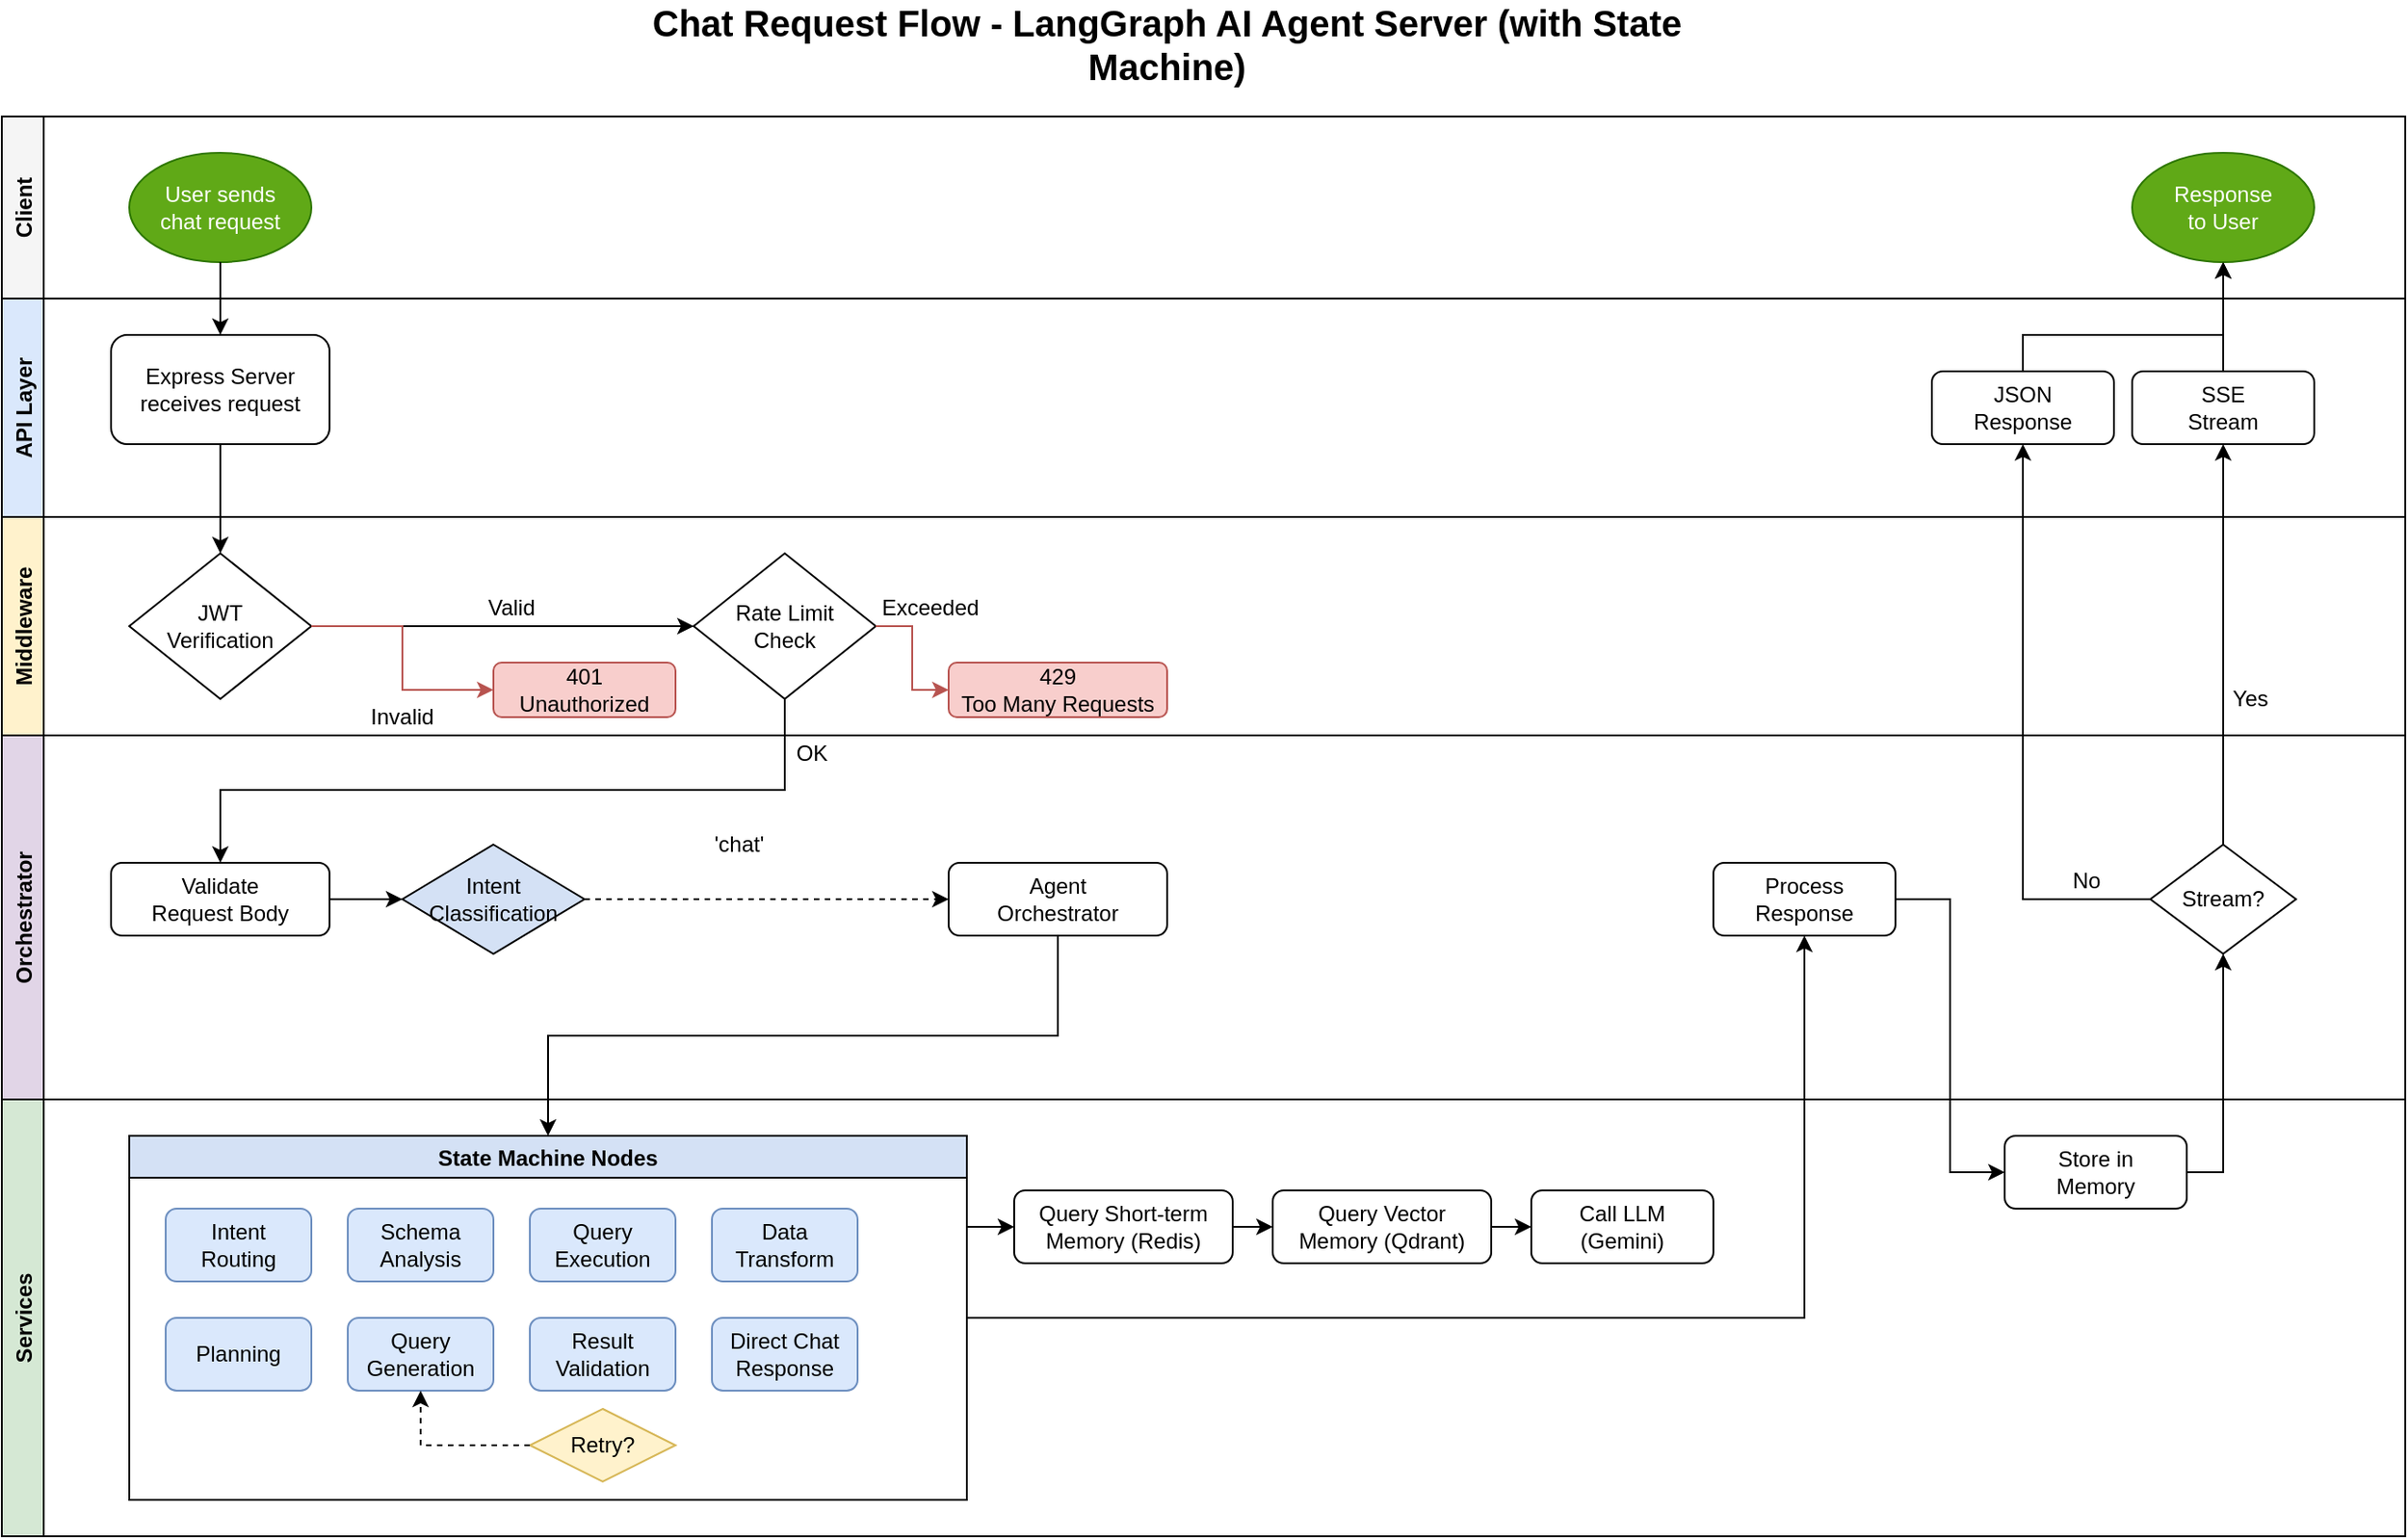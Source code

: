 <mxfile version="24.5.1" type="device">
  <diagram name="Request Flow" id="request-flow">
    <mxGraphModel dx="1687" dy="993" grid="1" gridSize="10" guides="1" tooltips="1" connect="1" arrows="1" fold="1" page="1" pageScale="1" pageWidth="1400" pageHeight="1200" math="0" shadow="0">
      <root>
        <mxCell id="0" />
        <mxCell id="1" parent="0" />
        <mxCell id="title" value="Chat Request Flow - LangGraph AI Agent Server (with State Machine)" style="text;html=1;strokeColor=none;fillColor=none;align=center;verticalAlign=middle;whiteSpace=wrap;rounded=0;fontSize=20;fontStyle=1" parent="1" vertex="1">
          <mxGeometry x="400" y="20" width="600" height="40" as="geometry" />
        </mxCell>
        <mxCell id="swimlane-container" value="" style="swimlane;startSize=0;" parent="1" vertex="1">
          <mxGeometry x="60" y="80" width="1320" height="780" as="geometry" />
        </mxCell>
        <mxCell id="flow20-stream" style="edgeStyle=orthogonalEdgeStyle;rounded=0;orthogonalLoop=1;jettySize=auto;html=1;" parent="swimlane-container" source="stream-check" target="stream-response" edge="1">
          <mxGeometry relative="1" as="geometry">
            <Array as="points">
              <mxPoint x="1220" y="310" />
              <mxPoint x="1220" y="310" />
            </Array>
          </mxGeometry>
        </mxCell>
        <mxCell id="flow21-json" style="edgeStyle=orthogonalEdgeStyle;rounded=0;orthogonalLoop=1;jettySize=auto;html=1;" parent="swimlane-container" source="json-response" target="end" edge="1">
          <mxGeometry relative="1" as="geometry">
            <Array as="points">
              <mxPoint x="1110" y="120" />
              <mxPoint x="1220" y="120" />
            </Array>
          </mxGeometry>
        </mxCell>
        <mxCell id="flow4-success" style="edgeStyle=orthogonalEdgeStyle;rounded=0;orthogonalLoop=1;jettySize=auto;html=1;entryX=0.5;entryY=0;entryDx=0;entryDy=0;" parent="swimlane-container" source="rate-limit-check" target="validate" edge="1">
          <mxGeometry relative="1" as="geometry">
            <Array as="points">
              <mxPoint x="430" y="370" />
              <mxPoint x="120" y="370" />
            </Array>
          </mxGeometry>
        </mxCell>
        <mxCell id="client-lane" value="Client" style="swimlane;horizontal=0;fillColor=#f5f5f5;" parent="swimlane-container" vertex="1">
          <mxGeometry width="1320" height="100" as="geometry" />
        </mxCell>
        <mxCell id="end" value="Response&#xa;to User" style="ellipse;whiteSpace=wrap;html=1;fillColor=#60a917;strokeColor=#2D7600;fontColor=#ffffff;" parent="client-lane" vertex="1">
          <mxGeometry x="1170" y="20" width="100" height="60" as="geometry" />
        </mxCell>
        <mxCell id="api-lane" value="API Layer" style="swimlane;horizontal=0;fillColor=#dae8fc;" parent="swimlane-container" vertex="1">
          <mxGeometry y="100" width="1320" height="120" as="geometry" />
        </mxCell>
        <mxCell id="stream-response" value="SSE&#xa;Stream" style="rounded=1;whiteSpace=wrap;html=1;" parent="api-lane" vertex="1">
          <mxGeometry x="1170" y="40" width="100" height="40" as="geometry" />
        </mxCell>
        <mxCell id="json-response" value="JSON&#xa;Response" style="rounded=1;whiteSpace=wrap;html=1;" parent="api-lane" vertex="1">
          <mxGeometry x="1060" y="40" width="100" height="40" as="geometry" />
        </mxCell>
        <mxCell id="middleware-lane" value="Middleware" style="swimlane;horizontal=0;fillColor=#fff2cc;" parent="swimlane-container" vertex="1">
          <mxGeometry y="220" width="1320" height="120" as="geometry" />
        </mxCell>
        <mxCell id="auth-fail" value="401&#xa;Unauthorized" style="rounded=1;whiteSpace=wrap;html=1;fillColor=#f8cecc;strokeColor=#b85450;" parent="middleware-lane" vertex="1">
          <mxGeometry x="270" y="80" width="100" height="30" as="geometry" />
        </mxCell>
        <mxCell id="rate-limit-check" value="Rate Limit&#xa;Check" style="rhombus;whiteSpace=wrap;html=1;" parent="middleware-lane" vertex="1">
          <mxGeometry x="380" y="20" width="100" height="80" as="geometry" />
        </mxCell>
        <mxCell id="rate-limit-fail" value="429&#xa;Too Many Requests" style="rounded=1;whiteSpace=wrap;html=1;fillColor=#f8cecc;strokeColor=#b85450;" parent="middleware-lane" vertex="1">
          <mxGeometry x="520" y="80" width="120" height="30" as="geometry" />
        </mxCell>
        <mxCell id="label-rate-fail" value="Exceeded" style="text;html=1;strokeColor=none;fillColor=none;align=center;verticalAlign=middle;whiteSpace=wrap;rounded=0;" parent="middleware-lane" vertex="1">
          <mxGeometry x="480" y="40" width="60" height="20" as="geometry" />
        </mxCell>
        <mxCell id="label-stream-yes" value="Yes" style="text;html=1;strokeColor=none;fillColor=none;align=center;verticalAlign=middle;whiteSpace=wrap;rounded=0;" parent="middleware-lane" vertex="1">
          <mxGeometry x="1220" y="90" width="30" height="20" as="geometry" />
        </mxCell>
        <mxCell id="orchestrator-lane" value="Orchestrator" style="swimlane;horizontal=0;fillColor=#e1d5e7;" parent="swimlane-container" vertex="1">
          <mxGeometry y="340" width="1320" height="200" as="geometry" />
        </mxCell>
        <mxCell id="start" value="User sends&#xa;chat request" style="ellipse;whiteSpace=wrap;html=1;fillColor=#60a917;strokeColor=#2D7600;fontColor=#ffffff;" parent="orchestrator-lane" vertex="1">
          <mxGeometry x="70" y="-320" width="100" height="60" as="geometry" />
        </mxCell>
        <mxCell id="api-receive" value="Express Server&#xa;receives request" style="rounded=1;whiteSpace=wrap;html=1;" parent="orchestrator-lane" vertex="1">
          <mxGeometry x="60" y="-220" width="120" height="60" as="geometry" />
        </mxCell>
        <mxCell id="auth-check" value="JWT&#xa;Verification" style="rhombus;whiteSpace=wrap;html=1;" parent="orchestrator-lane" vertex="1">
          <mxGeometry x="70" y="-100" width="100" height="80" as="geometry" />
        </mxCell>
        <mxCell id="flow1" style="edgeStyle=orthogonalEdgeStyle;rounded=0;orthogonalLoop=1;jettySize=auto;html=1;" parent="orchestrator-lane" source="start" target="api-receive" edge="1">
          <mxGeometry relative="1" as="geometry" />
        </mxCell>
        <mxCell id="flow2" style="edgeStyle=orthogonalEdgeStyle;rounded=0;orthogonalLoop=1;jettySize=auto;html=1;" parent="orchestrator-lane" source="api-receive" target="auth-check" edge="1">
          <mxGeometry relative="1" as="geometry" />
        </mxCell>
        <mxCell id="intent-classification" value="Intent&#xa;Classification" style="rhombus;whiteSpace=wrap;html=1;fillColor=#d4e1f5;" parent="orchestrator-lane" vertex="1">
          <mxGeometry x="220" y="60" width="100" height="60" as="geometry" />
        </mxCell>
        <mxCell id="build-context" value="Agent&#xa;Orchestrator" style="rounded=1;whiteSpace=wrap;html=1;" parent="orchestrator-lane" vertex="1">
          <mxGeometry x="520" y="70" width="120" height="40" as="geometry" />
        </mxCell>
        <mxCell id="filter-response" value="Process&#xa;Response" style="rounded=1;whiteSpace=wrap;html=1;" parent="orchestrator-lane" vertex="1">
          <mxGeometry x="940" y="70" width="100" height="40" as="geometry" />
        </mxCell>
        <mxCell id="stream-check" value="Stream?" style="rhombus;whiteSpace=wrap;html=1;" parent="orchestrator-lane" vertex="1">
          <mxGeometry x="1180" y="60" width="80" height="60" as="geometry" />
        </mxCell>
        <mxCell id="validate" value="Validate&#xa;Request Body" style="rounded=1;whiteSpace=wrap;html=1;" parent="orchestrator-lane" vertex="1">
          <mxGeometry x="60" y="70" width="120" height="40" as="geometry" />
        </mxCell>
        <mxCell id="flow5" style="edgeStyle=orthogonalEdgeStyle;rounded=0;orthogonalLoop=1;jettySize=auto;html=1;" parent="orchestrator-lane" source="validate" target="intent-classification" edge="1">
          <mxGeometry relative="1" as="geometry" />
        </mxCell>
        <mxCell id="label-intent-chat" value="&#39;chat&#39;" style="text;html=1;strokeColor=none;fillColor=none;align=center;verticalAlign=middle;whiteSpace=wrap;rounded=0;" parent="orchestrator-lane" vertex="1">
          <mxGeometry x="390" y="50" width="30" height="20" as="geometry" />
        </mxCell>
        <mxCell id="label-stream-no" value="No" style="text;html=1;strokeColor=none;fillColor=none;align=center;verticalAlign=middle;whiteSpace=wrap;rounded=0;" parent="orchestrator-lane" vertex="1">
          <mxGeometry x="1130" y="70" width="30" height="20" as="geometry" />
        </mxCell>
        <mxCell id="flow-stream" style="edgeStyle=orthogonalEdgeStyle;rounded=0;orthogonalLoop=1;jettySize=auto;html=1;dashed=1;entryX=0;entryY=0.5;entryDx=0;entryDy=0;" parent="orchestrator-lane" source="intent-classification" target="build-context" edge="1">
          <mxGeometry relative="1" as="geometry">
            <Array as="points">
              <mxPoint x="410" y="90" />
              <mxPoint x="410" y="90" />
            </Array>
          </mxGeometry>
        </mxCell>
        <mxCell id="services-lane" value="Services" style="swimlane;horizontal=0;fillColor=#d5e8d4;" parent="swimlane-container" vertex="1">
          <mxGeometry y="540" width="1320" height="240" as="geometry" />
        </mxCell>
        <mxCell id="store-memory" value="Store in&#xa;Memory" style="rounded=1;whiteSpace=wrap;html=1;" parent="services-lane" vertex="1">
          <mxGeometry x="1100" y="20" width="100" height="40" as="geometry" />
        </mxCell>
        <mxCell id="state-machine-steps" value="State Machine Nodes" style="swimlane;fillColor=#d4e1f5;" parent="services-lane" vertex="1">
          <mxGeometry x="70" y="20" width="460" height="200" as="geometry" />
        </mxCell>
        <mxCell id="step-routing" value="Intent&#xa;Routing" style="rounded=1;whiteSpace=wrap;html=1;fillColor=#dae8fc;strokeColor=#6c8ebf;" parent="state-machine-steps" vertex="1">
          <mxGeometry x="20" y="40" width="80" height="40" as="geometry" />
        </mxCell>
        <mxCell id="step-planning" value="Planning" style="rounded=1;whiteSpace=wrap;html=1;fillColor=#dae8fc;strokeColor=#6c8ebf;" parent="state-machine-steps" vertex="1">
          <mxGeometry x="20" y="100" width="80" height="40" as="geometry" />
        </mxCell>
        <mxCell id="step-schema" value="Schema&#xa;Analysis" style="rounded=1;whiteSpace=wrap;html=1;fillColor=#dae8fc;strokeColor=#6c8ebf;" parent="state-machine-steps" vertex="1">
          <mxGeometry x="120" y="40" width="80" height="40" as="geometry" />
        </mxCell>
        <mxCell id="step-query-gen" value="Query&#xa;Generation" style="rounded=1;whiteSpace=wrap;html=1;fillColor=#dae8fc;strokeColor=#6c8ebf;" parent="state-machine-steps" vertex="1">
          <mxGeometry x="120" y="100" width="80" height="40" as="geometry" />
        </mxCell>
        <mxCell id="step-execute" value="Query&#xa;Execution" style="rounded=1;whiteSpace=wrap;html=1;fillColor=#dae8fc;strokeColor=#6c8ebf;" parent="state-machine-steps" vertex="1">
          <mxGeometry x="220" y="40" width="80" height="40" as="geometry" />
        </mxCell>
        <mxCell id="step-validate" value="Result&#xa;Validation" style="rounded=1;whiteSpace=wrap;html=1;fillColor=#dae8fc;strokeColor=#6c8ebf;" parent="state-machine-steps" vertex="1">
          <mxGeometry x="220" y="100" width="80" height="40" as="geometry" />
        </mxCell>
        <mxCell id="step-retry" value="Retry?" style="rhombus;whiteSpace=wrap;html=1;fillColor=#fff2cc;strokeColor=#d6b656;" parent="state-machine-steps" vertex="1">
          <mxGeometry x="220" y="150" width="80" height="40" as="geometry" />
        </mxCell>
        <mxCell id="step-transform" value="Data&#xa;Transform" style="rounded=1;whiteSpace=wrap;html=1;fillColor=#dae8fc;strokeColor=#6c8ebf;" parent="state-machine-steps" vertex="1">
          <mxGeometry x="320" y="40" width="80" height="40" as="geometry" />
        </mxCell>
        <mxCell id="step-chatting" value="Direct Chat&#xa;Response" style="rounded=1;whiteSpace=wrap;html=1;fillColor=#dae8fc;strokeColor=#6c8ebf;" parent="state-machine-steps" vertex="1">
          <mxGeometry x="320" y="100" width="80" height="40" as="geometry" />
        </mxCell>
        <mxCell id="retry-flow" style="edgeStyle=orthogonalEdgeStyle;rounded=0;orthogonalLoop=1;jettySize=auto;html=1;entryX=0.5;entryY=1;entryDx=0;entryDy=0;dashed=1;" parent="state-machine-steps" source="step-retry" target="step-query-gen" edge="1">
          <mxGeometry relative="1" as="geometry">
            <Array as="points">
              <mxPoint x="160" y="170" />
            </Array>
          </mxGeometry>
        </mxCell>
        <mxCell id="llm-call" value="Call LLM&#xa;(Gemini)" style="rounded=1;whiteSpace=wrap;html=1;" parent="services-lane" vertex="1">
          <mxGeometry x="840" y="50" width="100" height="40" as="geometry" />
        </mxCell>
        <mxCell id="flow8" style="edgeStyle=orthogonalEdgeStyle;rounded=0;orthogonalLoop=1;jettySize=auto;html=1;entryX=0;entryY=0.5;entryDx=0;entryDy=0;exitX=1;exitY=0.5;exitDx=0;exitDy=0;" parent="services-lane" source="rag-query" target="llm-call" edge="1">
          <mxGeometry relative="1" as="geometry">
            <mxPoint x="840" y="-150" as="targetPoint" />
            <Array as="points">
              <mxPoint x="750" y="70" />
              <mxPoint x="750" y="70" />
            </Array>
          </mxGeometry>
        </mxCell>
        <mxCell id="memory-query" value="Query Short-term&#xa;Memory (Redis)" style="rounded=1;whiteSpace=wrap;html=1;" parent="services-lane" vertex="1">
          <mxGeometry x="556" y="50" width="120" height="40" as="geometry" />
        </mxCell>
        <mxCell id="rag-query" value="Query Vector&#xa;Memory (Qdrant)" style="rounded=1;whiteSpace=wrap;html=1;" parent="services-lane" vertex="1">
          <mxGeometry x="698" y="50" width="120" height="40" as="geometry" />
        </mxCell>
        <mxCell id="flow7" style="edgeStyle=orthogonalEdgeStyle;rounded=0;orthogonalLoop=1;jettySize=auto;html=1;" parent="services-lane" source="memory-query" target="rag-query" edge="1">
          <mxGeometry relative="1" as="geometry" />
        </mxCell>
        <mxCell id="dvLid-u0d6xQNabVmXhM-3" value="" style="endArrow=classic;html=1;rounded=0;entryX=0;entryY=0.5;entryDx=0;entryDy=0;" edge="1" parent="services-lane" target="memory-query">
          <mxGeometry width="50" height="50" relative="1" as="geometry">
            <mxPoint x="530" y="70" as="sourcePoint" />
            <mxPoint x="710" y="-30" as="targetPoint" />
          </mxGeometry>
        </mxCell>
        <mxCell id="flow3-success" style="edgeStyle=orthogonalEdgeStyle;rounded=0;orthogonalLoop=1;jettySize=auto;html=1;" parent="swimlane-container" source="auth-check" target="rate-limit-check" edge="1">
          <mxGeometry relative="1" as="geometry">
            <mxPoint as="offset" />
          </mxGeometry>
        </mxCell>
        <mxCell id="flow3-fail" style="edgeStyle=orthogonalEdgeStyle;rounded=0;orthogonalLoop=1;jettySize=auto;html=1;strokeColor=#b85450;" parent="swimlane-container" source="auth-check" target="auth-fail" edge="1">
          <mxGeometry relative="1" as="geometry" />
        </mxCell>
        <mxCell id="flow4-fail" style="edgeStyle=orthogonalEdgeStyle;rounded=0;orthogonalLoop=1;jettySize=auto;html=1;strokeColor=#b85450;" parent="swimlane-container" source="rate-limit-check" target="rate-limit-fail" edge="1">
          <mxGeometry relative="1" as="geometry" />
        </mxCell>
        <mxCell id="flow18" style="edgeStyle=orthogonalEdgeStyle;rounded=0;orthogonalLoop=1;jettySize=auto;html=1;" parent="swimlane-container" source="filter-response" target="store-memory" edge="1">
          <mxGeometry relative="1" as="geometry">
            <Array as="points">
              <mxPoint x="1070" y="430" />
              <mxPoint x="1070" y="580" />
            </Array>
          </mxGeometry>
        </mxCell>
        <mxCell id="flow19" style="edgeStyle=orthogonalEdgeStyle;rounded=0;orthogonalLoop=1;jettySize=auto;html=1;" parent="swimlane-container" source="store-memory" target="stream-check" edge="1">
          <mxGeometry relative="1" as="geometry">
            <Array as="points">
              <mxPoint x="1220" y="580" />
            </Array>
          </mxGeometry>
        </mxCell>
        <mxCell id="flow20-json" style="edgeStyle=orthogonalEdgeStyle;rounded=0;orthogonalLoop=1;jettySize=auto;html=1;exitX=0;exitY=0.5;exitDx=0;exitDy=0;" parent="swimlane-container" source="stream-check" target="json-response" edge="1">
          <mxGeometry relative="1" as="geometry">
            <Array as="points">
              <mxPoint x="1110" y="430" />
            </Array>
          </mxGeometry>
        </mxCell>
        <mxCell id="flow21-stream" style="edgeStyle=orthogonalEdgeStyle;rounded=0;orthogonalLoop=1;jettySize=auto;html=1;" parent="swimlane-container" source="stream-response" target="end" edge="1">
          <mxGeometry relative="1" as="geometry" />
        </mxCell>
        <mxCell id="label-auth-success" value="Valid" style="text;html=1;strokeColor=none;fillColor=none;align=center;verticalAlign=middle;whiteSpace=wrap;rounded=0;" parent="swimlane-container" vertex="1">
          <mxGeometry x="260" y="260" width="40" height="20" as="geometry" />
        </mxCell>
        <mxCell id="label-auth-fail" value="Invalid" style="text;html=1;strokeColor=none;fillColor=none;align=center;verticalAlign=middle;whiteSpace=wrap;rounded=0;" parent="swimlane-container" vertex="1">
          <mxGeometry x="200" y="320" width="40" height="20" as="geometry" />
        </mxCell>
        <mxCell id="label-rate-success" value="OK" style="text;html=1;strokeColor=none;fillColor=none;align=center;verticalAlign=middle;whiteSpace=wrap;rounded=0;" parent="swimlane-container" vertex="1">
          <mxGeometry x="430" y="340" width="30" height="20" as="geometry" />
        </mxCell>
        <mxCell id="langgraph-to-llm" style="edgeStyle=orthogonalEdgeStyle;rounded=0;orthogonalLoop=1;jettySize=auto;html=1;exitX=0.5;exitY=1;exitDx=0;exitDy=0;entryX=0.5;entryY=0;entryDx=0;entryDy=0;" parent="swimlane-container" source="build-context" target="state-machine-steps" edge="1">
          <mxGeometry relative="1" as="geometry">
            <mxPoint x="580" y="510" as="sourcePoint" />
            <mxPoint x="450" y="760" as="targetPoint" />
            <Array as="points" />
          </mxGeometry>
        </mxCell>
        <mxCell id="state-machine-to-chart-response" style="edgeStyle=orthogonalEdgeStyle;rounded=0;orthogonalLoop=1;jettySize=auto;html=1;exitX=1;exitY=0.5;exitDx=0;exitDy=0;entryX=0.5;entryY=1;entryDx=0;entryDy=0;" parent="swimlane-container" source="state-machine-steps" target="filter-response" edge="1">
          <mxGeometry relative="1" as="geometry">
            <Array as="points">
              <mxPoint x="990" y="660" />
            </Array>
          </mxGeometry>
        </mxCell>
      </root>
    </mxGraphModel>
  </diagram>
</mxfile>
